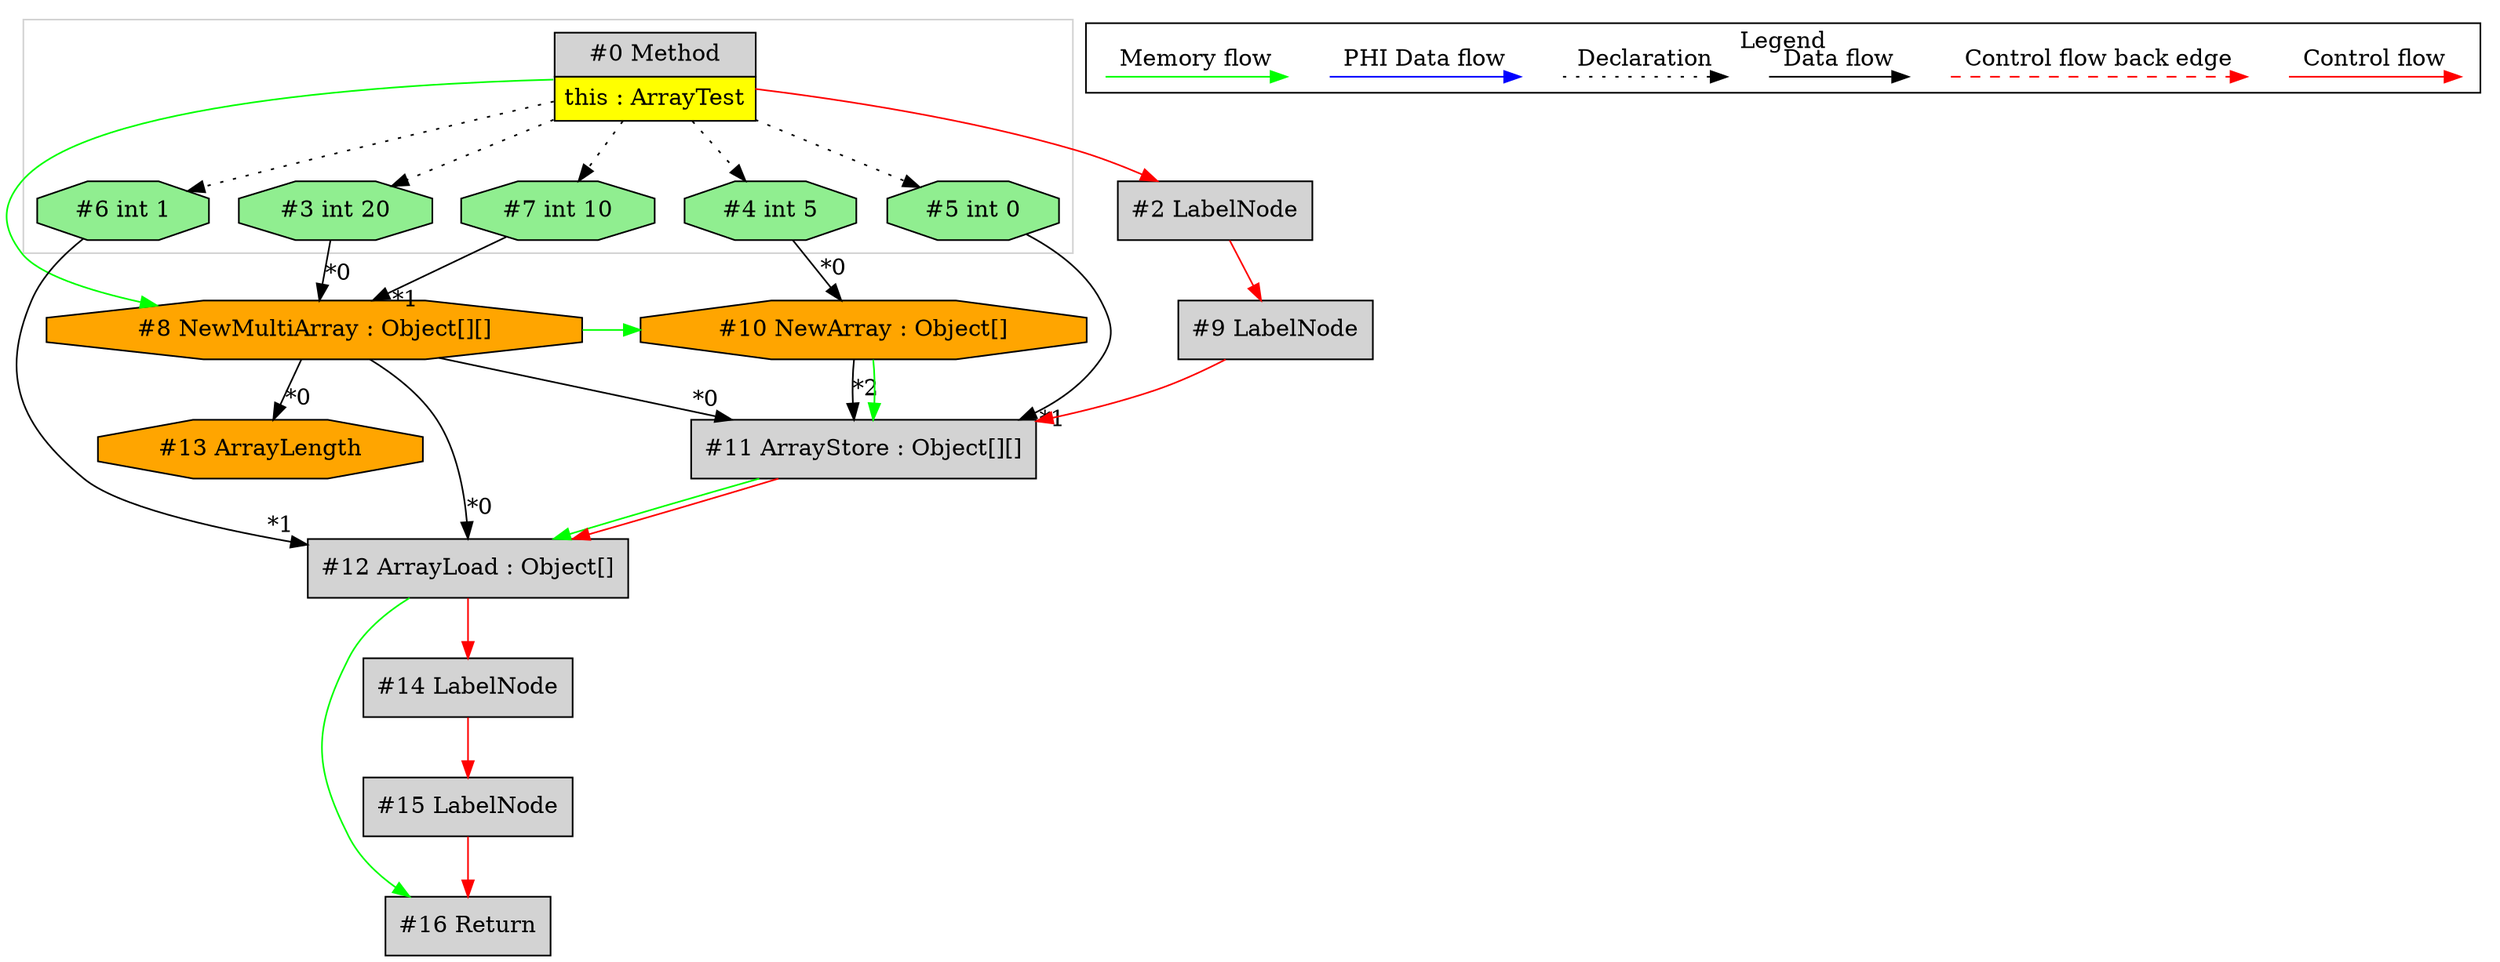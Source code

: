 digraph {
 ordering="in";
 node0[margin="0", label=<<table border="0" cellborder="1" cellspacing="0" cellpadding="5"><tr><td colspan="1">#0 Method</td></tr><tr><td port="prj1" bgcolor="yellow">this : ArrayTest</td></tr></table>>,shape=none, fillcolor=lightgrey, style=filled];
 node7[label="#7 int 10",shape=octagon, fillcolor=lightgreen, style=filled];
 node0 -> node7[style=dotted];
 node8[label="#8 NewMultiArray : Object[][]",shape=octagon, fillcolor=orange, style=filled];
 node3 -> node8[headlabel="*0", labeldistance=2];
 node7 -> node8[headlabel="*1", labeldistance=2];
 node0 -> node8[labeldistance=2, color=green, constraint=false];
 node3[label="#3 int 20",shape=octagon, fillcolor=lightgreen, style=filled];
 node0 -> node3[style=dotted];
 node13[label="#13 ArrayLength",shape=octagon, fillcolor=orange, style=filled];
 node8 -> node13[headlabel="*0", labeldistance=2];
 node11[label="#11 ArrayStore : Object[][]",shape=box, fillcolor=lightgrey, style=filled];
 node8 -> node11[headlabel="*0", labeldistance=2];
 node5 -> node11[headlabel="*1", labeldistance=2];
 node10 -> node11[headlabel="*2", labeldistance=2];
 node10 -> node11[labeldistance=2, color=green, constraint=false];
 node9 -> node11[labeldistance=2, color=red, fontcolor=red];
 node9[label="#9 LabelNode",shape=box, fillcolor=lightgrey, style=filled];
 node2 -> node9[labeldistance=2, color=red, fontcolor=red];
 node2[label="#2 LabelNode",shape=box, fillcolor=lightgrey, style=filled];
 node0 -> node2[labeldistance=2, color=red, fontcolor=red];
 node10[label="#10 NewArray : Object[]",shape=octagon, fillcolor=orange, style=filled];
 node4 -> node10[headlabel="*0", labeldistance=2];
 node8 -> node10[labeldistance=2, color=green, constraint=false];
 node4[label="#4 int 5",shape=octagon, fillcolor=lightgreen, style=filled];
 node0 -> node4[style=dotted];
 node5[label="#5 int 0",shape=octagon, fillcolor=lightgreen, style=filled];
 node0 -> node5[style=dotted];
 node12[label="#12 ArrayLoad : Object[]",shape=box, fillcolor=lightgrey, style=filled];
 node8 -> node12[headlabel="*0", labeldistance=2];
 node6 -> node12[headlabel="*1", labeldistance=2];
 node11 -> node12[labeldistance=2, color=green, constraint=false];
 node11 -> node12[labeldistance=2, color=red, fontcolor=red];
 node6[label="#6 int 1",shape=octagon, fillcolor=lightgreen, style=filled];
 node0 -> node6[style=dotted];
 node16[label="#16 Return",shape=box, fillcolor=lightgrey, style=filled];
 node15 -> node16[labeldistance=2, color=red, fontcolor=red];
 node12 -> node16[labeldistance=2, color=green, constraint=false];
 node15[label="#15 LabelNode",shape=box, fillcolor=lightgrey, style=filled];
 node14 -> node15[labeldistance=2, color=red, fontcolor=red];
 node14[label="#14 LabelNode",shape=box, fillcolor=lightgrey, style=filled];
 node12 -> node14[labeldistance=2, color=red, fontcolor=red];
 subgraph cluster_0 {
  color=lightgray;
  node0;
  node3;
  node4;
  node5;
  node6;
  node7;
 }
 subgraph cluster_000 {
  label = "Legend";
  node [shape=point]
  {
   rank=same;
   c0 [style = invis];
   c1 [style = invis];
   c2 [style = invis];
   c3 [style = invis];
   d0 [style = invis];
   d1 [style = invis];
   d2 [style = invis];
   d3 [style = invis];
   d4 [style = invis];
   d5 [style = invis];
   d6 [style = invis];
   d7 [style = invis];
  }
  c0 -> c1 [label="Control flow", style=solid, color=red]
  c2 -> c3 [label="Control flow back edge", style=dashed, color=red]
  d0 -> d1 [label="Data flow"]
  d2 -> d3 [label="Declaration", style=dotted]
  d4 -> d5 [label="PHI Data flow", color=blue]
  d6 -> d7 [label="Memory flow", color=green]
 }

}
